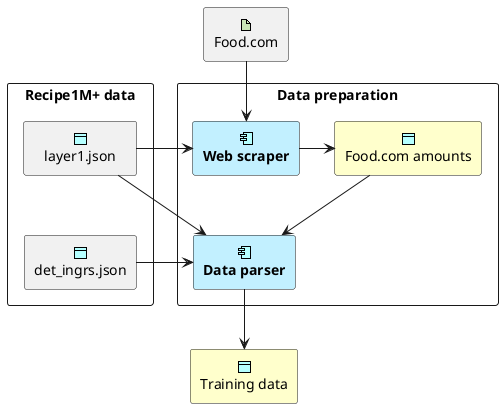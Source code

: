 @startuml parsing-architecture

' Diagram style
skinparam DefaultTextAlignment center

sprite $Object jar:archimate/application-data-object
sprite $Component jar:archimate/application-component
sprite $Web jar:archimate/technology-artifact

' Components
rectangle "Food.com"  as web <<$Web>>

rectangle "Recipe1M+ data" {
    rectangle "det_ingrs.json"  as ingrs <<$Object>>
    rectangle "   layer1.json   "  as layer1 <<$Object>>
}
rectangle "Data preparation" {
    rectangle "**Web scraper**" as scraper <<$Component>>#APPLICATION
    rectangle "Food.com amounts" as amounts <<$Object>>#BUSINESS
    rectangle "**Data parser**" as parser <<$Component>>#APPLICATION
}

rectangle "Training data" as data <<$Object>>#BUSINESS

' Connections
web --> scraper
layer1 -right-> scraper
layer1 -right-> parser
ingrs -right-> parser

scraper -right-> amounts
amounts --> parser
parser --> data

' Structure
layer1 -[hidden]down-> ingrs

@enduml